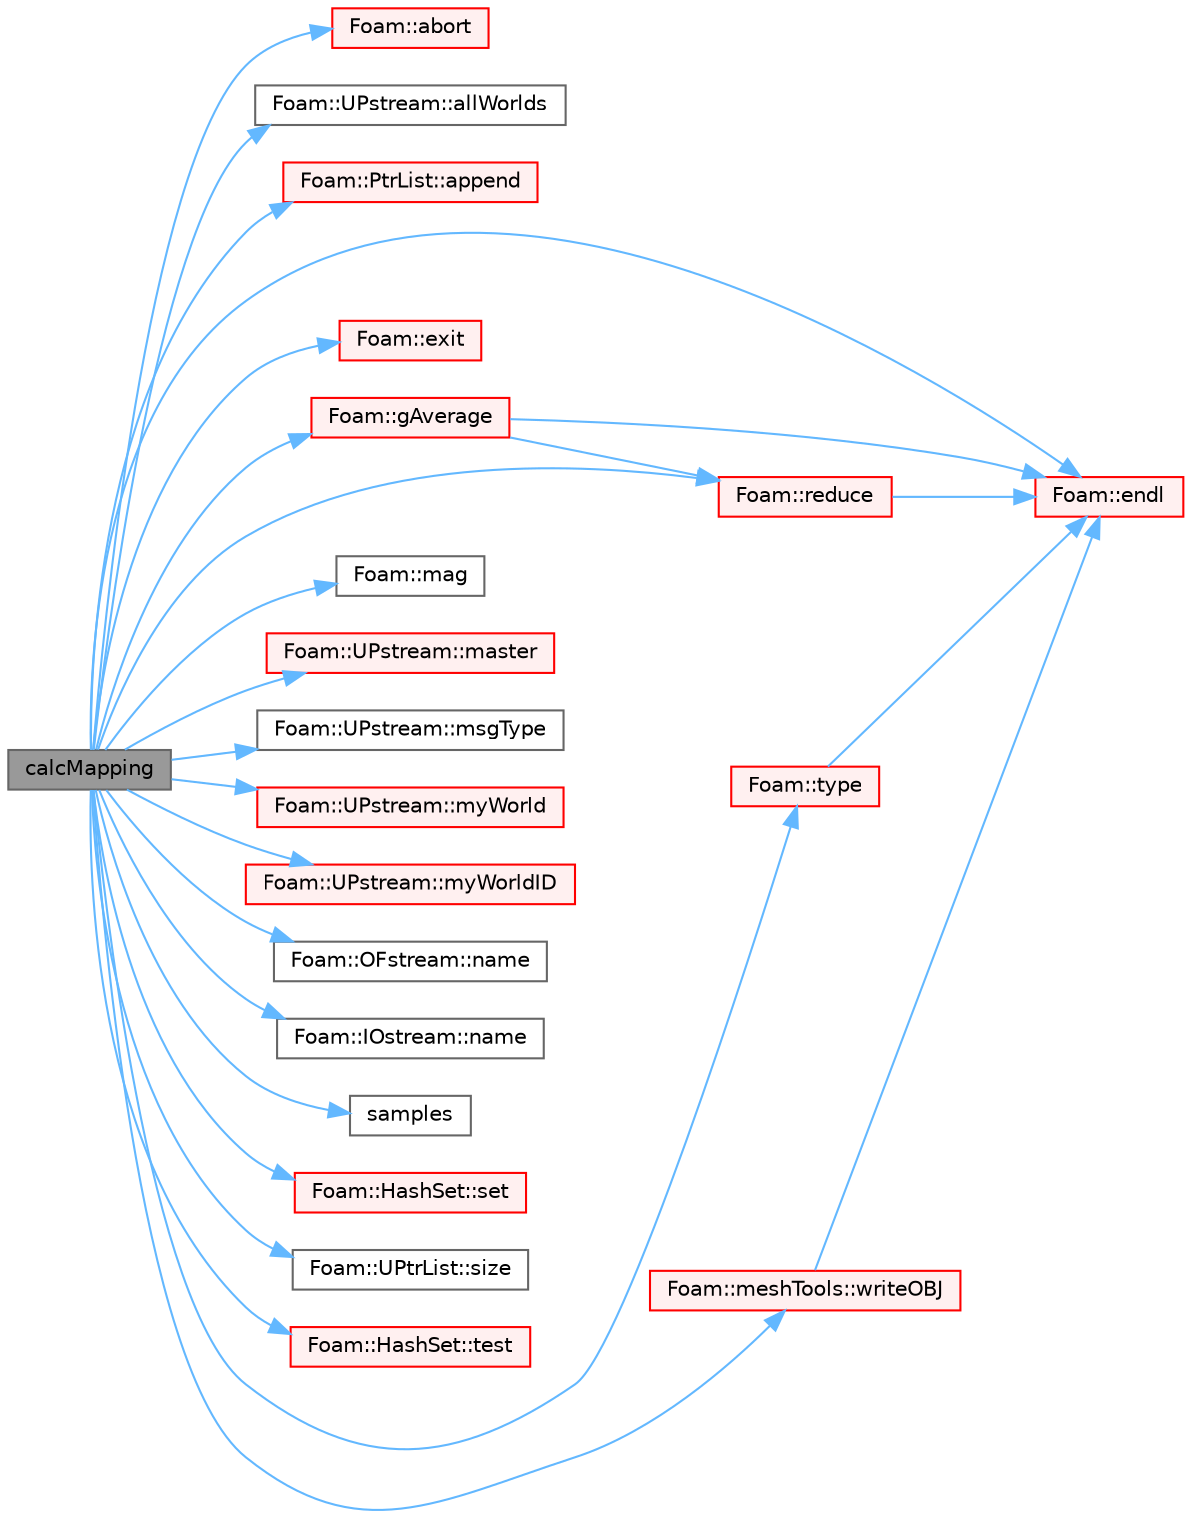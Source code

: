 digraph "calcMapping"
{
 // LATEX_PDF_SIZE
  bgcolor="transparent";
  edge [fontname=Helvetica,fontsize=10,labelfontname=Helvetica,labelfontsize=10];
  node [fontname=Helvetica,fontsize=10,shape=box,height=0.2,width=0.4];
  rankdir="LR";
  Node1 [id="Node000001",label="calcMapping",height=0.2,width=0.4,color="gray40", fillcolor="grey60", style="filled", fontcolor="black",tooltip=" "];
  Node1 -> Node2 [id="edge1_Node000001_Node000002",color="steelblue1",style="solid",tooltip=" "];
  Node2 [id="Node000002",label="Foam::abort",height=0.2,width=0.4,color="red", fillcolor="#FFF0F0", style="filled",URL="$namespaceFoam.html#aa346d711a4494a48e7c8aa9316f24263",tooltip=" "];
  Node1 -> Node4 [id="edge2_Node000001_Node000004",color="steelblue1",style="solid",tooltip=" "];
  Node4 [id="Node000004",label="Foam::UPstream::allWorlds",height=0.2,width=0.4,color="grey40", fillcolor="white", style="filled",URL="$classFoam_1_1UPstream.html#ab4b7482b887bf14094e2677d9f3fdf0d",tooltip=" "];
  Node1 -> Node5 [id="edge3_Node000001_Node000005",color="steelblue1",style="solid",tooltip=" "];
  Node5 [id="Node000005",label="Foam::PtrList::append",height=0.2,width=0.4,color="red", fillcolor="#FFF0F0", style="filled",URL="$classFoam_1_1PtrList.html#a9846c2ecbc3f323d5dc356dedb2c6cbd",tooltip=" "];
  Node1 -> Node9 [id="edge4_Node000001_Node000009",color="steelblue1",style="solid",tooltip=" "];
  Node9 [id="Node000009",label="Foam::endl",height=0.2,width=0.4,color="red", fillcolor="#FFF0F0", style="filled",URL="$namespaceFoam.html#a7d5eca45a323264dc5fe811500ebda47",tooltip=" "];
  Node1 -> Node13 [id="edge5_Node000001_Node000013",color="steelblue1",style="solid",tooltip=" "];
  Node13 [id="Node000013",label="Foam::exit",height=0.2,width=0.4,color="red", fillcolor="#FFF0F0", style="filled",URL="$namespaceFoam.html#ae0529b088aefc9f83b89dce5c31fda64",tooltip=" "];
  Node1 -> Node15 [id="edge6_Node000001_Node000015",color="steelblue1",style="solid",tooltip=" "];
  Node15 [id="Node000015",label="Foam::gAverage",height=0.2,width=0.4,color="red", fillcolor="#FFF0F0", style="filled",URL="$namespaceFoam.html#ab45e56189711a2e5cdd381a0e2b6cc5c",tooltip=" "];
  Node15 -> Node9 [id="edge7_Node000015_Node000009",color="steelblue1",style="solid",tooltip=" "];
  Node15 -> Node18 [id="edge8_Node000015_Node000018",color="steelblue1",style="solid",tooltip=" "];
  Node18 [id="Node000018",label="Foam::reduce",height=0.2,width=0.4,color="red", fillcolor="#FFF0F0", style="filled",URL="$namespaceFoam.html#a8f7f25e541aa3b46163d42df73f71c80",tooltip=" "];
  Node18 -> Node9 [id="edge9_Node000018_Node000009",color="steelblue1",style="solid",tooltip=" "];
  Node1 -> Node34 [id="edge10_Node000001_Node000034",color="steelblue1",style="solid",tooltip=" "];
  Node34 [id="Node000034",label="Foam::mag",height=0.2,width=0.4,color="grey40", fillcolor="white", style="filled",URL="$namespaceFoam.html#a8ac5b57f98f906c36b8a4e989a77dbba",tooltip=" "];
  Node1 -> Node25 [id="edge11_Node000001_Node000025",color="steelblue1",style="solid",tooltip=" "];
  Node25 [id="Node000025",label="Foam::UPstream::master",height=0.2,width=0.4,color="red", fillcolor="#FFF0F0", style="filled",URL="$classFoam_1_1UPstream.html#a60159c36fcc2e247e0cb24b89914f1e4",tooltip=" "];
  Node1 -> Node35 [id="edge12_Node000001_Node000035",color="steelblue1",style="solid",tooltip=" "];
  Node35 [id="Node000035",label="Foam::UPstream::msgType",height=0.2,width=0.4,color="grey40", fillcolor="white", style="filled",URL="$classFoam_1_1UPstream.html#a3509578c950204a2eb568761a6c419e4",tooltip=" "];
  Node1 -> Node36 [id="edge13_Node000001_Node000036",color="steelblue1",style="solid",tooltip=" "];
  Node36 [id="Node000036",label="Foam::UPstream::myWorld",height=0.2,width=0.4,color="red", fillcolor="#FFF0F0", style="filled",URL="$classFoam_1_1UPstream.html#afb911036180f8d25c3ca8564fb941b57",tooltip=" "];
  Node1 -> Node38 [id="edge14_Node000001_Node000038",color="steelblue1",style="solid",tooltip=" "];
  Node38 [id="Node000038",label="Foam::UPstream::myWorldID",height=0.2,width=0.4,color="red", fillcolor="#FFF0F0", style="filled",URL="$classFoam_1_1UPstream.html#a9553e7894757b38358b3d3c8d984f89f",tooltip=" "];
  Node1 -> Node39 [id="edge15_Node000001_Node000039",color="steelblue1",style="solid",tooltip=" "];
  Node39 [id="Node000039",label="Foam::OFstream::name",height=0.2,width=0.4,color="grey40", fillcolor="white", style="filled",URL="$classFoam_1_1OFstream.html#a48d778ecaf612e9ac27dd0440302cc38",tooltip=" "];
  Node1 -> Node40 [id="edge16_Node000001_Node000040",color="steelblue1",style="solid",tooltip=" "];
  Node40 [id="Node000040",label="Foam::IOstream::name",height=0.2,width=0.4,color="grey40", fillcolor="white", style="filled",URL="$classFoam_1_1IOstream.html#a703f3db5461881b179f5e58b8308f171",tooltip=" "];
  Node1 -> Node18 [id="edge17_Node000001_Node000018",color="steelblue1",style="solid",tooltip=" "];
  Node1 -> Node41 [id="edge18_Node000001_Node000041",color="steelblue1",style="solid",tooltip=" "];
  Node41 [id="Node000041",label="samples",height=0.2,width=0.4,color="grey40", fillcolor="white", style="filled",URL="$utilities_2postProcessing_2miscellaneous_2pdfPlot_2createFields_8H.html#a65fd97654d201da2dc818750d9148c73",tooltip=" "];
  Node1 -> Node42 [id="edge19_Node000001_Node000042",color="steelblue1",style="solid",tooltip=" "];
  Node42 [id="Node000042",label="Foam::HashSet::set",height=0.2,width=0.4,color="red", fillcolor="#FFF0F0", style="filled",URL="$classFoam_1_1HashSet.html#abfc52fb4a4e411ba469186cf8a2ff37b",tooltip=" "];
  Node1 -> Node24 [id="edge20_Node000001_Node000024",color="steelblue1",style="solid",tooltip=" "];
  Node24 [id="Node000024",label="Foam::UPtrList::size",height=0.2,width=0.4,color="grey40", fillcolor="white", style="filled",URL="$classFoam_1_1UPtrList.html#a95603446b248fe1ecf5dc59bcc2eaff0",tooltip=" "];
  Node1 -> Node44 [id="edge21_Node000001_Node000044",color="steelblue1",style="solid",tooltip=" "];
  Node44 [id="Node000044",label="Foam::HashSet::test",height=0.2,width=0.4,color="red", fillcolor="#FFF0F0", style="filled",URL="$classFoam_1_1HashSet.html#aba8013df235b616abec3fc33102f3116",tooltip=" "];
  Node1 -> Node46 [id="edge22_Node000001_Node000046",color="steelblue1",style="solid",tooltip=" "];
  Node46 [id="Node000046",label="Foam::type",height=0.2,width=0.4,color="red", fillcolor="#FFF0F0", style="filled",URL="$namespaceFoam.html#a69e2e8a647a7073be8ce6437c0aff762",tooltip=" "];
  Node46 -> Node9 [id="edge23_Node000046_Node000009",color="steelblue1",style="solid",tooltip=" "];
  Node1 -> Node49 [id="edge24_Node000001_Node000049",color="steelblue1",style="solid",tooltip=" "];
  Node49 [id="Node000049",label="Foam::meshTools::writeOBJ",height=0.2,width=0.4,color="red", fillcolor="#FFF0F0", style="filled",URL="$namespaceFoam_1_1meshTools.html#afd76c6ccc8ee4a5957f0232218167c17",tooltip=" "];
  Node49 -> Node9 [id="edge25_Node000049_Node000009",color="steelblue1",style="solid",tooltip=" "];
}
